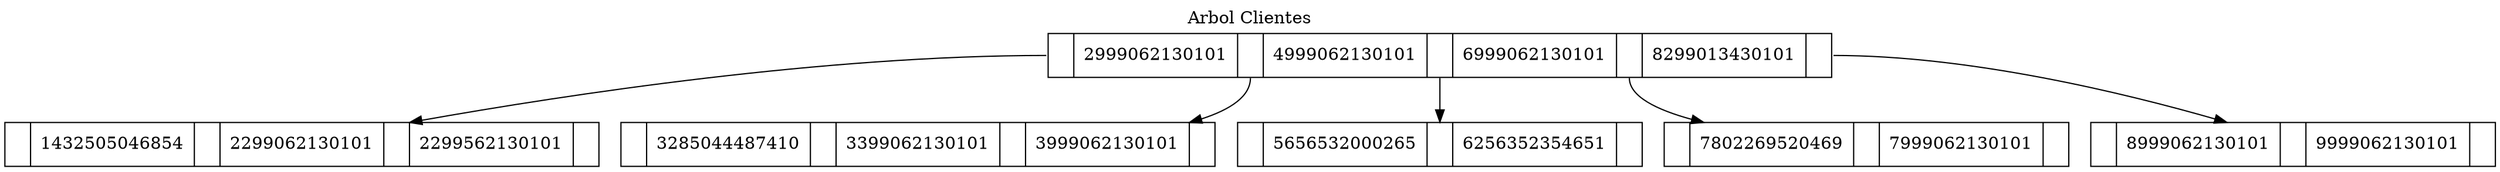 digraph G {
node[shape=record]
label="Arbol Clientes"
labelloc = "t"
nodo1355853301[label="<p0>|1432505046854|<p1>|2299062130101|<p2>|2299562130101|<p3>"]
nodo1955870930:p0 -> nodo1355853301
nodo2045924749[label="<p0>|3285044487410|<p1>|3399062130101|<p2>|3999062130101|<p3>"]
nodo1955870930:p1 -> nodo2045924749
nodo19986285[label="<p0>|5656532000265|<p1>|6256352354651|<p2>"]
nodo1955870930:p2 -> nodo19986285
nodo1412894001[label="<p0>|7802269520469|<p1>|7999062130101|<p2>"]
nodo1955870930:p3 -> nodo1412894001
nodo31309127[label="<p0>|8999062130101|<p1>|9999062130101|<p2>"]
nodo1955870930:p4 -> nodo31309127
nodo1955870930[label="<p0>|2999062130101|<p1>|4999062130101|<p2>|6999062130101|<p3>|8299013430101|<p4>"]
}
